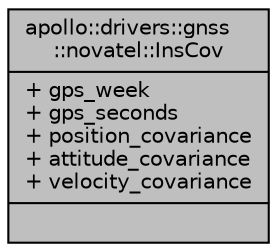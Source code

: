 digraph "apollo::drivers::gnss::novatel::InsCov"
{
  edge [fontname="Helvetica",fontsize="10",labelfontname="Helvetica",labelfontsize="10"];
  node [fontname="Helvetica",fontsize="10",shape=record];
  Node1 [label="{apollo::drivers::gnss\l::novatel::InsCov\n|+ gps_week\l+ gps_seconds\l+ position_covariance\l+ attitude_covariance\l+ velocity_covariance\l|}",height=0.2,width=0.4,color="black", fillcolor="grey75", style="filled" fontcolor="black"];
}
